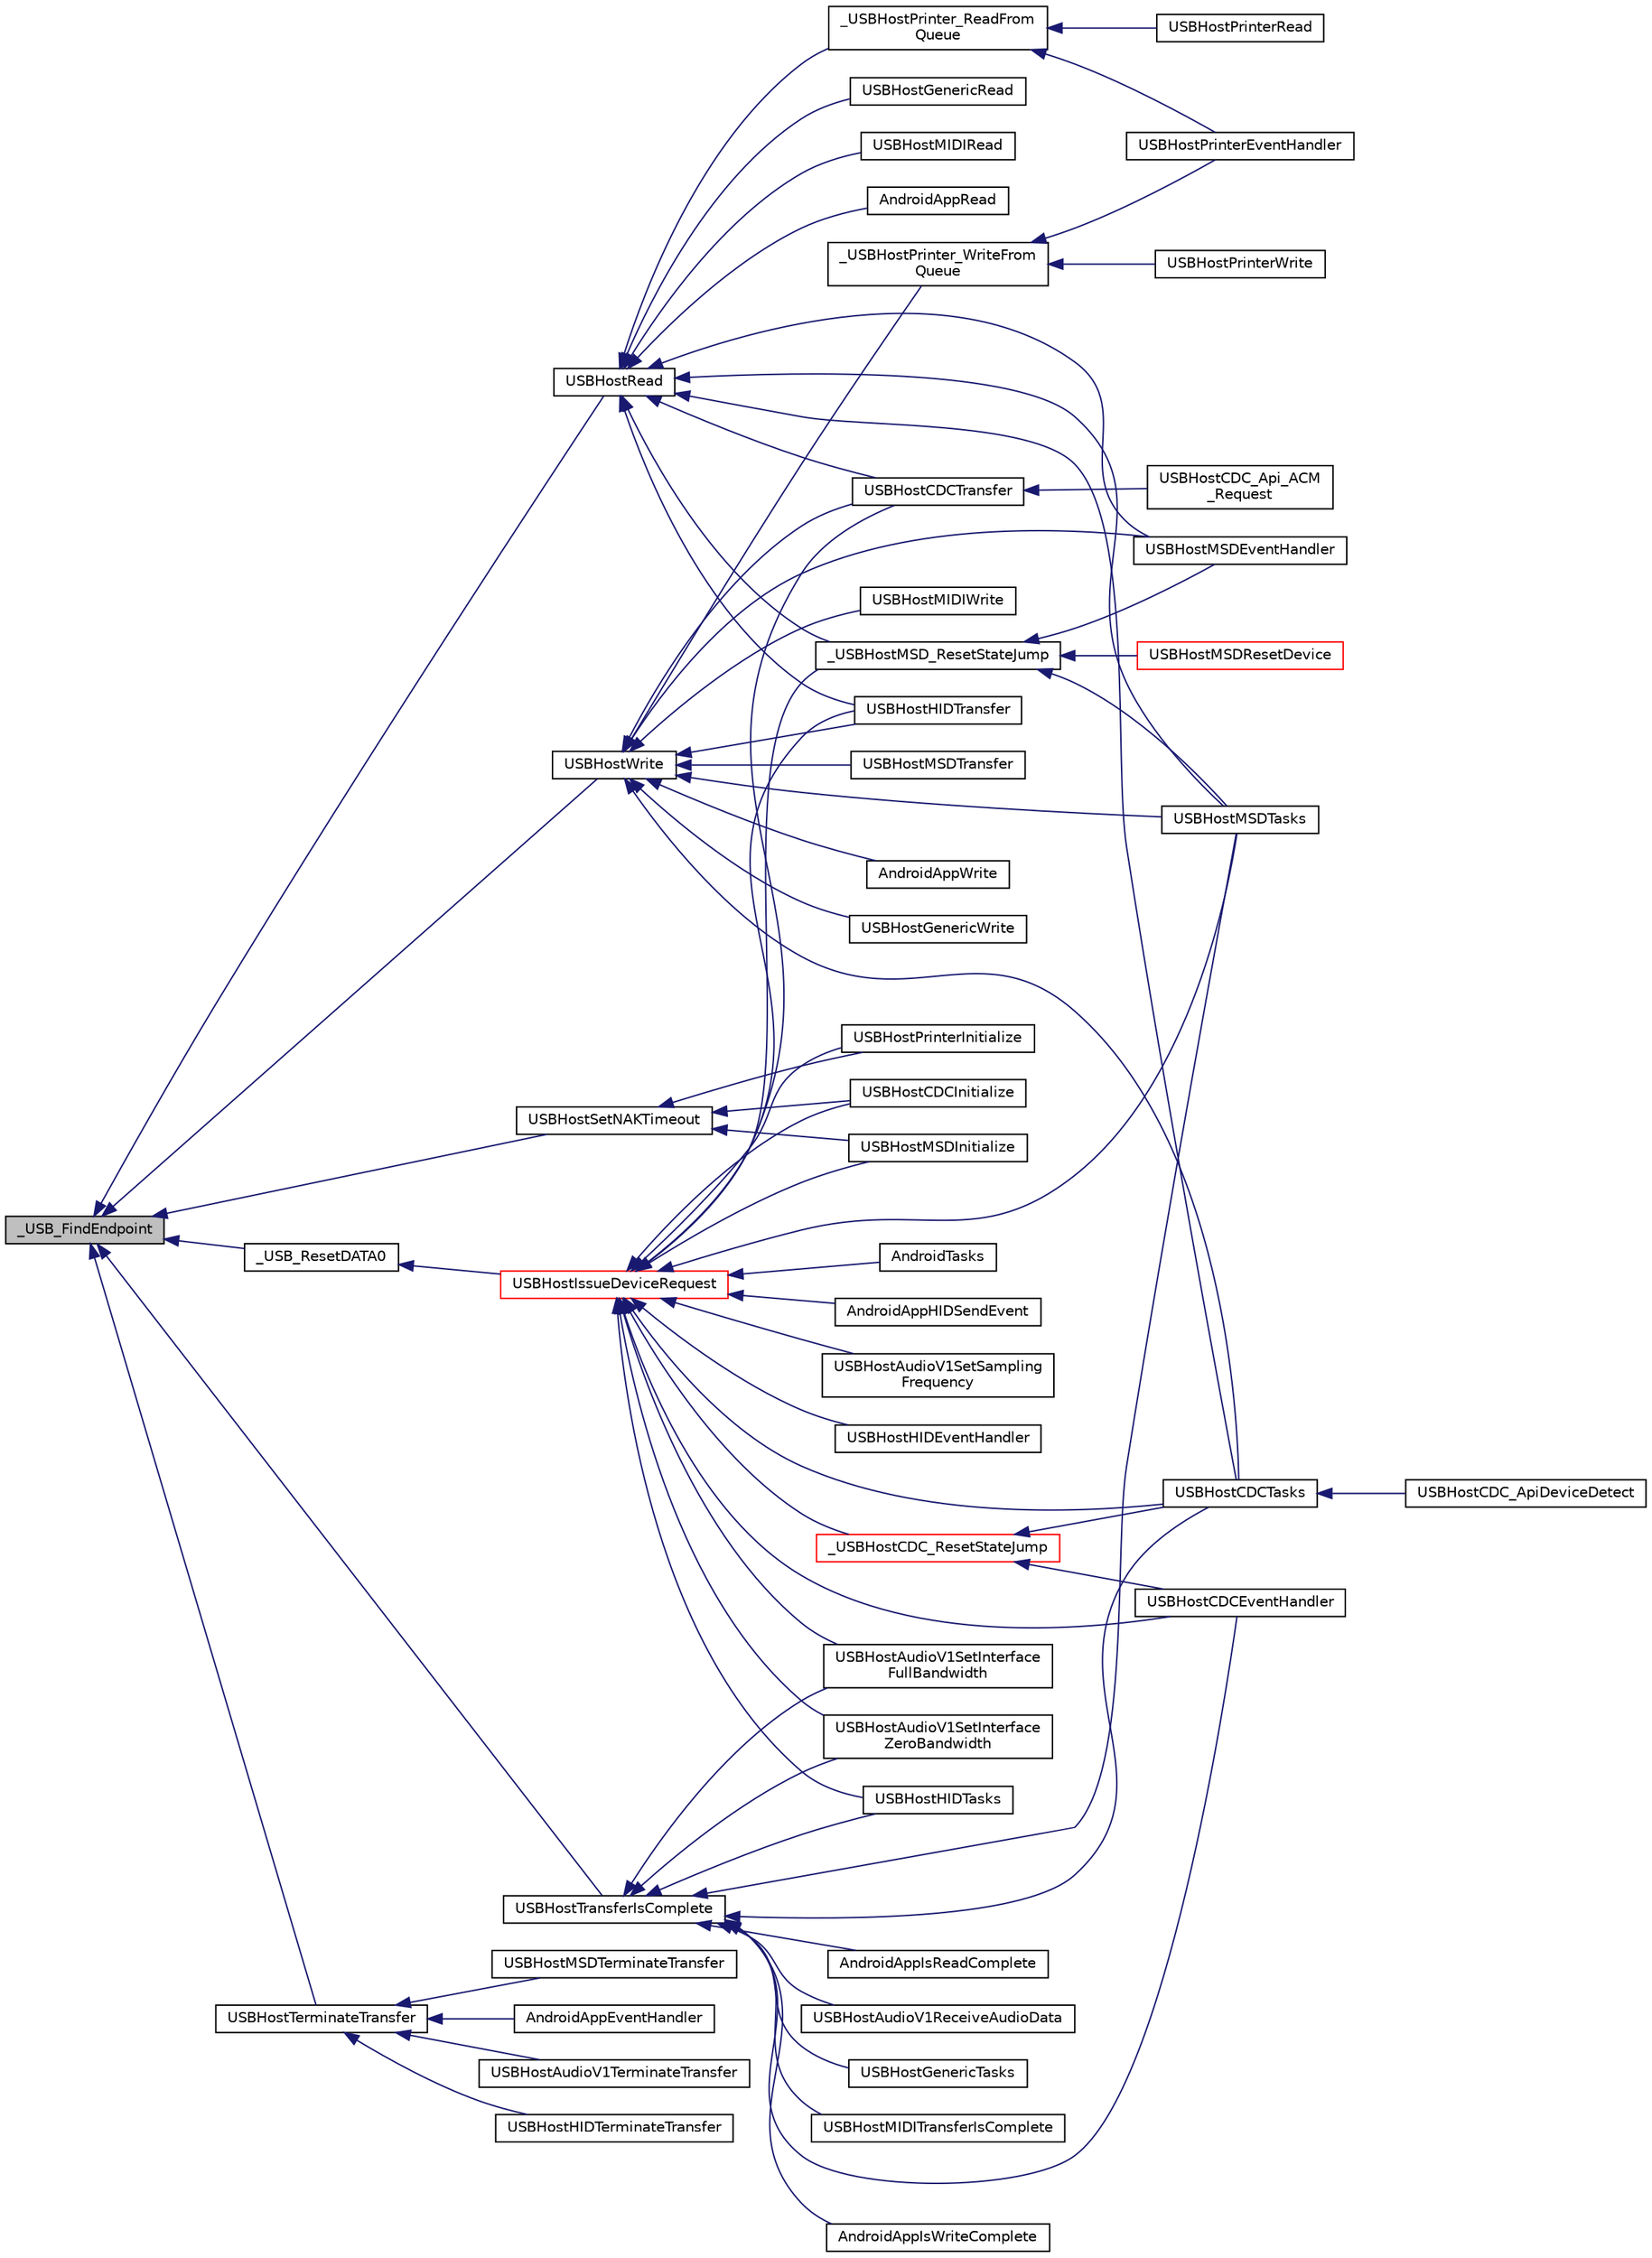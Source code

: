 digraph "_USB_FindEndpoint"
{
  edge [fontname="Helvetica",fontsize="10",labelfontname="Helvetica",labelfontsize="10"];
  node [fontname="Helvetica",fontsize="10",shape=record];
  rankdir="LR";
  Node1 [label="_USB_FindEndpoint",height=0.2,width=0.4,color="black", fillcolor="grey75", style="filled", fontcolor="black"];
  Node1 -> Node2 [dir="back",color="midnightblue",fontsize="10",style="solid",fontname="Helvetica"];
  Node2 [label="USBHostRead",height=0.2,width=0.4,color="black", fillcolor="white", style="filled",URL="$usb__host_8c.html#ad2c28edfd953f3bb04fa62791b19fa5e"];
  Node2 -> Node3 [dir="back",color="midnightblue",fontsize="10",style="solid",fontname="Helvetica"];
  Node3 [label="AndroidAppRead",height=0.2,width=0.4,color="black", fillcolor="white", style="filled",URL="$usb__host__android_8c.html#a637df9bf6dc8f7adfe8e0b900278c88c"];
  Node2 -> Node4 [dir="back",color="midnightblue",fontsize="10",style="solid",fontname="Helvetica"];
  Node4 [label="USBHostCDCTasks",height=0.2,width=0.4,color="black", fillcolor="white", style="filled",URL="$usb__host__cdc_8c.html#a6e595b04dc00545e596306e7f4b3fa3d"];
  Node4 -> Node5 [dir="back",color="midnightblue",fontsize="10",style="solid",fontname="Helvetica"];
  Node5 [label="USBHostCDC_ApiDeviceDetect",height=0.2,width=0.4,color="black", fillcolor="white", style="filled",URL="$usb__host__cdc__interface_8c.html#aebb742aa385542e9b8163cea4f7604fc"];
  Node2 -> Node6 [dir="back",color="midnightblue",fontsize="10",style="solid",fontname="Helvetica"];
  Node6 [label="USBHostCDCTransfer",height=0.2,width=0.4,color="black", fillcolor="white", style="filled",URL="$usb__host__cdc_8c.html#afaeafef25dcd0f4c8e3584fa8e89cd43"];
  Node6 -> Node7 [dir="back",color="midnightblue",fontsize="10",style="solid",fontname="Helvetica"];
  Node7 [label="USBHostCDC_Api_ACM\l_Request",height=0.2,width=0.4,color="black", fillcolor="white", style="filled",URL="$usb__host__cdc__interface_8c.html#aa8e1f0f1a5f435e164ce2ee047c2adb5"];
  Node2 -> Node8 [dir="back",color="midnightblue",fontsize="10",style="solid",fontname="Helvetica"];
  Node8 [label="USBHostGenericRead",height=0.2,width=0.4,color="black", fillcolor="white", style="filled",URL="$usb__host__generic_8c.html#ac95315a0abeaac5ea83281f60b444b51"];
  Node2 -> Node9 [dir="back",color="midnightblue",fontsize="10",style="solid",fontname="Helvetica"];
  Node9 [label="USBHostHIDTransfer",height=0.2,width=0.4,color="black", fillcolor="white", style="filled",URL="$usb__host__hid_8c.html#acd97326f3ecd30569ac7c6c1de95c691"];
  Node2 -> Node10 [dir="back",color="midnightblue",fontsize="10",style="solid",fontname="Helvetica"];
  Node10 [label="USBHostMIDIRead",height=0.2,width=0.4,color="black", fillcolor="white", style="filled",URL="$usb__host__midi_8c.html#a59dce7eabd2a9a7ea69e433f010fa8a3"];
  Node2 -> Node11 [dir="back",color="midnightblue",fontsize="10",style="solid",fontname="Helvetica"];
  Node11 [label="USBHostMSDTasks",height=0.2,width=0.4,color="black", fillcolor="white", style="filled",URL="$usb__host__msd_8c.html#aa41223ae18108ca0d663875f47a3ae37"];
  Node2 -> Node12 [dir="back",color="midnightblue",fontsize="10",style="solid",fontname="Helvetica"];
  Node12 [label="USBHostMSDEventHandler",height=0.2,width=0.4,color="black", fillcolor="white", style="filled",URL="$usb__host__msd_8c.html#a694dc670eeeba6b473c1bf3ab5ec1fd8"];
  Node2 -> Node13 [dir="back",color="midnightblue",fontsize="10",style="solid",fontname="Helvetica"];
  Node13 [label="_USBHostMSD_ResetStateJump",height=0.2,width=0.4,color="black", fillcolor="white", style="filled",URL="$usb__host__msd_8c.html#acbd0bfa9f919bb3373ddda4e0ab7471c"];
  Node13 -> Node14 [dir="back",color="midnightblue",fontsize="10",style="solid",fontname="Helvetica"];
  Node14 [label="USBHostMSDResetDevice",height=0.2,width=0.4,color="red", fillcolor="white", style="filled",URL="$usb__host__msd_8c.html#a471f34a41f04869f8f32209c086729d7"];
  Node13 -> Node11 [dir="back",color="midnightblue",fontsize="10",style="solid",fontname="Helvetica"];
  Node13 -> Node12 [dir="back",color="midnightblue",fontsize="10",style="solid",fontname="Helvetica"];
  Node2 -> Node15 [dir="back",color="midnightblue",fontsize="10",style="solid",fontname="Helvetica"];
  Node15 [label="_USBHostPrinter_ReadFrom\lQueue",height=0.2,width=0.4,color="black", fillcolor="white", style="filled",URL="$usb__host__printer_8c.html#a217c298721781e2e287baf1b2b14f9c2"];
  Node15 -> Node16 [dir="back",color="midnightblue",fontsize="10",style="solid",fontname="Helvetica"];
  Node16 [label="USBHostPrinterEventHandler",height=0.2,width=0.4,color="black", fillcolor="white", style="filled",URL="$usb__host__printer_8c.html#a5e1b4daf8b38172c637641f4adff5f4d"];
  Node15 -> Node17 [dir="back",color="midnightblue",fontsize="10",style="solid",fontname="Helvetica"];
  Node17 [label="USBHostPrinterRead",height=0.2,width=0.4,color="black", fillcolor="white", style="filled",URL="$usb__host__printer_8c.html#a435ca6eef12a62794eb8e635320cc68b"];
  Node1 -> Node18 [dir="back",color="midnightblue",fontsize="10",style="solid",fontname="Helvetica"];
  Node18 [label="USBHostSetNAKTimeout",height=0.2,width=0.4,color="black", fillcolor="white", style="filled",URL="$usb__host_8c.html#a7f98c631d0b0c72575dae107db6fab7c"];
  Node18 -> Node19 [dir="back",color="midnightblue",fontsize="10",style="solid",fontname="Helvetica"];
  Node19 [label="USBHostCDCInitialize",height=0.2,width=0.4,color="black", fillcolor="white", style="filled",URL="$usb__host__cdc_8c.html#a2891ef7047136f99fb381a85624fcdb8"];
  Node18 -> Node20 [dir="back",color="midnightblue",fontsize="10",style="solid",fontname="Helvetica"];
  Node20 [label="USBHostMSDInitialize",height=0.2,width=0.4,color="black", fillcolor="white", style="filled",URL="$usb__host__msd_8c.html#abbaac4652a1a79fa87704d2474673d6a"];
  Node18 -> Node21 [dir="back",color="midnightblue",fontsize="10",style="solid",fontname="Helvetica"];
  Node21 [label="USBHostPrinterInitialize",height=0.2,width=0.4,color="black", fillcolor="white", style="filled",URL="$usb__host__printer_8c.html#a7c2c11f9c18453fff06b06533ac59f97"];
  Node1 -> Node22 [dir="back",color="midnightblue",fontsize="10",style="solid",fontname="Helvetica"];
  Node22 [label="USBHostTerminateTransfer",height=0.2,width=0.4,color="black", fillcolor="white", style="filled",URL="$usb__host_8c.html#af3a4f0e446e8dc304bdeede991b36636"];
  Node22 -> Node23 [dir="back",color="midnightblue",fontsize="10",style="solid",fontname="Helvetica"];
  Node23 [label="AndroidAppEventHandler",height=0.2,width=0.4,color="black", fillcolor="white", style="filled",URL="$usb__host__android_8c.html#a25b2cb9071b8ae5594ca15b2046d304e"];
  Node22 -> Node24 [dir="back",color="midnightblue",fontsize="10",style="solid",fontname="Helvetica"];
  Node24 [label="USBHostAudioV1TerminateTransfer",height=0.2,width=0.4,color="black", fillcolor="white", style="filled",URL="$usb__host__audio__v1_8c.html#aa77cdf9f66324a42f51539ec07074f1e"];
  Node22 -> Node25 [dir="back",color="midnightblue",fontsize="10",style="solid",fontname="Helvetica"];
  Node25 [label="USBHostHIDTerminateTransfer",height=0.2,width=0.4,color="black", fillcolor="white", style="filled",URL="$usb__host__hid_8c.html#a6f970ad84883cec441b83953841f1430"];
  Node22 -> Node26 [dir="back",color="midnightblue",fontsize="10",style="solid",fontname="Helvetica"];
  Node26 [label="USBHostMSDTerminateTransfer",height=0.2,width=0.4,color="black", fillcolor="white", style="filled",URL="$usb__host__msd_8c.html#a22e0882e6a36f4c37cee56e7d43fc378"];
  Node1 -> Node27 [dir="back",color="midnightblue",fontsize="10",style="solid",fontname="Helvetica"];
  Node27 [label="USBHostTransferIsComplete",height=0.2,width=0.4,color="black", fillcolor="white", style="filled",URL="$usb__host_8c.html#a26b9b9a870ffeb6c777519aa51717623"];
  Node27 -> Node28 [dir="back",color="midnightblue",fontsize="10",style="solid",fontname="Helvetica"];
  Node28 [label="AndroidAppIsWriteComplete",height=0.2,width=0.4,color="black", fillcolor="white", style="filled",URL="$usb__host__android_8c.html#a13a0d2e1011374dcdf39d8b670354816"];
  Node27 -> Node29 [dir="back",color="midnightblue",fontsize="10",style="solid",fontname="Helvetica"];
  Node29 [label="AndroidAppIsReadComplete",height=0.2,width=0.4,color="black", fillcolor="white", style="filled",URL="$usb__host__android_8c.html#a554f249b3e321009c4c9eebfa7086c05"];
  Node27 -> Node30 [dir="back",color="midnightblue",fontsize="10",style="solid",fontname="Helvetica"];
  Node30 [label="USBHostAudioV1ReceiveAudioData",height=0.2,width=0.4,color="black", fillcolor="white", style="filled",URL="$usb__host__audio__v1_8c.html#a7e8225c49c425f01d701bfc19def1d6d"];
  Node27 -> Node31 [dir="back",color="midnightblue",fontsize="10",style="solid",fontname="Helvetica"];
  Node31 [label="USBHostAudioV1SetInterface\lFullBandwidth",height=0.2,width=0.4,color="black", fillcolor="white", style="filled",URL="$usb__host__audio__v1_8c.html#a36b0b9dacba16ed6814e80bb7d1b28fb"];
  Node27 -> Node32 [dir="back",color="midnightblue",fontsize="10",style="solid",fontname="Helvetica"];
  Node32 [label="USBHostAudioV1SetInterface\lZeroBandwidth",height=0.2,width=0.4,color="black", fillcolor="white", style="filled",URL="$usb__host__audio__v1_8c.html#ae4fcdb5b497fe8a416d7b791ea44aa37"];
  Node27 -> Node4 [dir="back",color="midnightblue",fontsize="10",style="solid",fontname="Helvetica"];
  Node27 -> Node33 [dir="back",color="midnightblue",fontsize="10",style="solid",fontname="Helvetica"];
  Node33 [label="USBHostCDCEventHandler",height=0.2,width=0.4,color="black", fillcolor="white", style="filled",URL="$usb__host__cdc_8c.html#ae649881c3336ca01be846a3edc875946"];
  Node27 -> Node34 [dir="back",color="midnightblue",fontsize="10",style="solid",fontname="Helvetica"];
  Node34 [label="USBHostGenericTasks",height=0.2,width=0.4,color="black", fillcolor="white", style="filled",URL="$usb__host__generic_8c.html#abd6ca7e1f63df6b4ed20110b719b2a1c"];
  Node27 -> Node35 [dir="back",color="midnightblue",fontsize="10",style="solid",fontname="Helvetica"];
  Node35 [label="USBHostHIDTasks",height=0.2,width=0.4,color="black", fillcolor="white", style="filled",URL="$usb__host__hid_8c.html#a7339c9ce88c387efd28375603415b491"];
  Node27 -> Node36 [dir="back",color="midnightblue",fontsize="10",style="solid",fontname="Helvetica"];
  Node36 [label="USBHostMIDITransferIsComplete",height=0.2,width=0.4,color="black", fillcolor="white", style="filled",URL="$usb__host__midi_8c.html#a6665273de0449ec7f98be52f8dc2a46c"];
  Node27 -> Node11 [dir="back",color="midnightblue",fontsize="10",style="solid",fontname="Helvetica"];
  Node1 -> Node37 [dir="back",color="midnightblue",fontsize="10",style="solid",fontname="Helvetica"];
  Node37 [label="USBHostWrite",height=0.2,width=0.4,color="black", fillcolor="white", style="filled",URL="$usb__host_8c.html#aab4a83f31884a531ad00ce9255c2a2c0"];
  Node37 -> Node38 [dir="back",color="midnightblue",fontsize="10",style="solid",fontname="Helvetica"];
  Node38 [label="AndroidAppWrite",height=0.2,width=0.4,color="black", fillcolor="white", style="filled",URL="$usb__host__android_8c.html#ad595e7c4d8ef1a2807a3998b7e43cc9c"];
  Node37 -> Node4 [dir="back",color="midnightblue",fontsize="10",style="solid",fontname="Helvetica"];
  Node37 -> Node6 [dir="back",color="midnightblue",fontsize="10",style="solid",fontname="Helvetica"];
  Node37 -> Node39 [dir="back",color="midnightblue",fontsize="10",style="solid",fontname="Helvetica"];
  Node39 [label="USBHostGenericWrite",height=0.2,width=0.4,color="black", fillcolor="white", style="filled",URL="$usb__host__generic_8c.html#a17abe6d67643d55ff690e1204c04dad2"];
  Node37 -> Node9 [dir="back",color="midnightblue",fontsize="10",style="solid",fontname="Helvetica"];
  Node37 -> Node40 [dir="back",color="midnightblue",fontsize="10",style="solid",fontname="Helvetica"];
  Node40 [label="USBHostMIDIWrite",height=0.2,width=0.4,color="black", fillcolor="white", style="filled",URL="$usb__host__midi_8c.html#af4c19be422440715dcfc4f1523d1910f"];
  Node37 -> Node11 [dir="back",color="midnightblue",fontsize="10",style="solid",fontname="Helvetica"];
  Node37 -> Node41 [dir="back",color="midnightblue",fontsize="10",style="solid",fontname="Helvetica"];
  Node41 [label="USBHostMSDTransfer",height=0.2,width=0.4,color="black", fillcolor="white", style="filled",URL="$usb__host__msd_8c.html#a609b0f6a6da6ce032bdb5131e45cc304"];
  Node37 -> Node12 [dir="back",color="midnightblue",fontsize="10",style="solid",fontname="Helvetica"];
  Node37 -> Node42 [dir="back",color="midnightblue",fontsize="10",style="solid",fontname="Helvetica"];
  Node42 [label="_USBHostPrinter_WriteFrom\lQueue",height=0.2,width=0.4,color="black", fillcolor="white", style="filled",URL="$usb__host__printer_8c.html#a28c61a0f843c82f59895bdb1d0740bd1"];
  Node42 -> Node16 [dir="back",color="midnightblue",fontsize="10",style="solid",fontname="Helvetica"];
  Node42 -> Node43 [dir="back",color="midnightblue",fontsize="10",style="solid",fontname="Helvetica"];
  Node43 [label="USBHostPrinterWrite",height=0.2,width=0.4,color="black", fillcolor="white", style="filled",URL="$usb__host__printer_8c.html#af60f70dd5035278bd3a4d9d6d54032eb"];
  Node1 -> Node44 [dir="back",color="midnightblue",fontsize="10",style="solid",fontname="Helvetica"];
  Node44 [label="_USB_ResetDATA0",height=0.2,width=0.4,color="black", fillcolor="white", style="filled",URL="$usb__host__local_8h.html#a5d09188ddf7b972f9b2f54d11c0081f6"];
  Node44 -> Node45 [dir="back",color="midnightblue",fontsize="10",style="solid",fontname="Helvetica"];
  Node45 [label="USBHostIssueDeviceRequest",height=0.2,width=0.4,color="red", fillcolor="white", style="filled",URL="$usb__host_8c.html#a17f2dbf6b2ef2c47a52dc50b64776344"];
  Node45 -> Node46 [dir="back",color="midnightblue",fontsize="10",style="solid",fontname="Helvetica"];
  Node46 [label="AndroidTasks",height=0.2,width=0.4,color="black", fillcolor="white", style="filled",URL="$usb__host__android_8c.html#a2d80b393c4aa6875eb0e509b2934f5d7"];
  Node45 -> Node47 [dir="back",color="midnightblue",fontsize="10",style="solid",fontname="Helvetica"];
  Node47 [label="AndroidAppHIDSendEvent",height=0.2,width=0.4,color="black", fillcolor="white", style="filled",URL="$usb__host__android_8c.html#a99167dfb275365e311c0864eee47ac4c"];
  Node45 -> Node31 [dir="back",color="midnightblue",fontsize="10",style="solid",fontname="Helvetica"];
  Node45 -> Node32 [dir="back",color="midnightblue",fontsize="10",style="solid",fontname="Helvetica"];
  Node45 -> Node48 [dir="back",color="midnightblue",fontsize="10",style="solid",fontname="Helvetica"];
  Node48 [label="USBHostAudioV1SetSampling\lFrequency",height=0.2,width=0.4,color="black", fillcolor="white", style="filled",URL="$usb__host__audio__v1_8c.html#aba866ef9d87f8a178e3b4814ebee7c06"];
  Node45 -> Node4 [dir="back",color="midnightblue",fontsize="10",style="solid",fontname="Helvetica"];
  Node45 -> Node6 [dir="back",color="midnightblue",fontsize="10",style="solid",fontname="Helvetica"];
  Node45 -> Node33 [dir="back",color="midnightblue",fontsize="10",style="solid",fontname="Helvetica"];
  Node45 -> Node19 [dir="back",color="midnightblue",fontsize="10",style="solid",fontname="Helvetica"];
  Node45 -> Node49 [dir="back",color="midnightblue",fontsize="10",style="solid",fontname="Helvetica"];
  Node49 [label="_USBHostCDC_ResetStateJump",height=0.2,width=0.4,color="red", fillcolor="white", style="filled",URL="$usb__host__cdc_8c.html#a4ef40ae44c137f3e7771ea5dcb5036e7"];
  Node49 -> Node4 [dir="back",color="midnightblue",fontsize="10",style="solid",fontname="Helvetica"];
  Node49 -> Node33 [dir="back",color="midnightblue",fontsize="10",style="solid",fontname="Helvetica"];
  Node45 -> Node35 [dir="back",color="midnightblue",fontsize="10",style="solid",fontname="Helvetica"];
  Node45 -> Node9 [dir="back",color="midnightblue",fontsize="10",style="solid",fontname="Helvetica"];
  Node45 -> Node50 [dir="back",color="midnightblue",fontsize="10",style="solid",fontname="Helvetica"];
  Node50 [label="USBHostHIDEventHandler",height=0.2,width=0.4,color="black", fillcolor="white", style="filled",URL="$usb__host__hid_8c.html#a335c24d86278a16d7b5a04a4bec190e5"];
  Node45 -> Node11 [dir="back",color="midnightblue",fontsize="10",style="solid",fontname="Helvetica"];
  Node45 -> Node20 [dir="back",color="midnightblue",fontsize="10",style="solid",fontname="Helvetica"];
  Node45 -> Node13 [dir="back",color="midnightblue",fontsize="10",style="solid",fontname="Helvetica"];
  Node45 -> Node21 [dir="back",color="midnightblue",fontsize="10",style="solid",fontname="Helvetica"];
}

